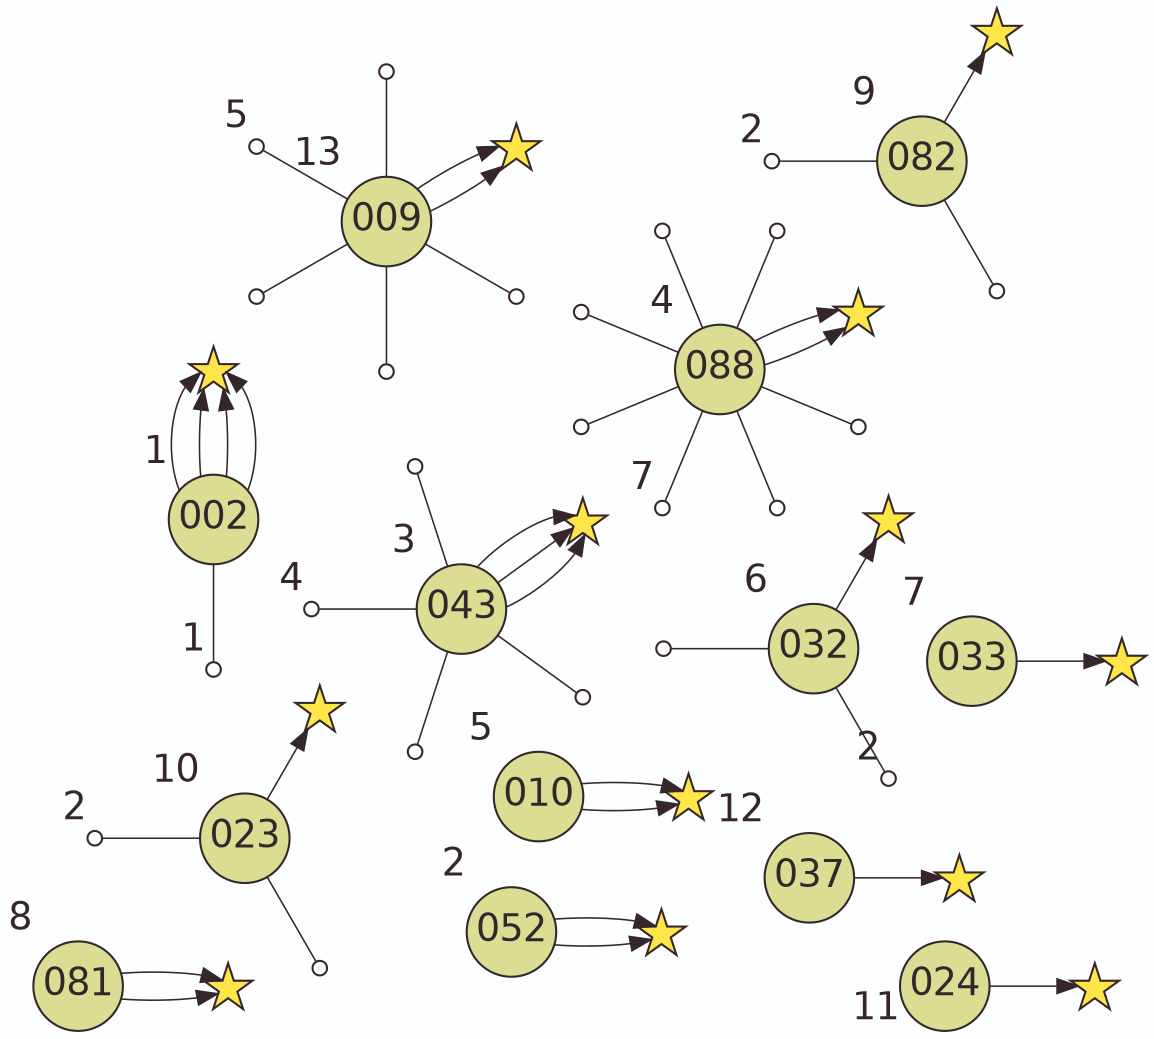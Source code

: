 digraph G {
    layout=twopi
    bgcolor="#FDFEFF"
    edge [color="#34262B" penwidth=0.75]
    node [
        shape=star
        fixedsize=true
        width=0.3
        height=0.3
        fillcolor="#FEE548"
        color="#34262B"
        fontcolor="#34262B"
        fontsize=18
        penwidth=1
        style=filled
        label=""
    ]
    103209978926087
    103209978926087
    103209978926087
    1230160502988882
    125856070581408
    125856070581408
    125856070581408
    125856070581408
    155147806452639
    155147806452639
    156364735562291
    183542481619562
    240070160009025
    240070160009025
    248960157567190
    253352561534995
    253352561534995
    253600606633879
    253600606633879
    298774613720463
    360051049043076
    360051049043076
    5591408610389
    node [width=1.2 height=1.2 fontname=Helvetica label="\N"]
    
    node [ width=0.6 height=0.6 shape=circle fillcolor="#FFC19C"]
    
    node [fillcolor="#DBDE92"]
    002 [xlabel=1]
    009 [xlabel=13]
    010 [xlabel=5]
    023 [xlabel=10]
    024 [xlabel=11]
    032 [xlabel=6]
    033 [xlabel=7]
    037 [xlabel=12]
    043 [xlabel=3]
    052 [xlabel=2]
    081 [xlabel=8]
    082 [xlabel=9]
    088 [xlabel=4]
    
    002 -> 125856070581408
    002 -> 125856070581408
    002 -> 125856070581408
    002 -> 125856070581408
    009 -> 253600606633879
    009 -> 253600606633879
    010 -> 155147806452639
    010 -> 155147806452639
    023 -> 5591408610389
    024 -> 248960157567190
    032 -> 1230160502988882
    033 -> 298774613720463
    037 -> 183542481619562
    043 -> 103209978926087
    043 -> 103209978926087
    043 -> 103209978926087
    052 -> 240070160009025
    052 -> 240070160009025
    081 -> 253352561534995
    081 -> 253352561534995
    082 -> 156364735562291
    088 -> 360051049043076
    088 -> 360051049043076
    
    node [width=0.1 height=0.1 label="" fillcolor=none]
    103209978926115
    1230160502988894
    1230160502992190 [xlabel=2]
    14110344140782 [xlabel=2]
    156189361184507 [xlabel=2]
    156596690231090
    253109520226675
    253352804744747 [xlabel=5]
    253843891117135
    253974688626775
    254220120595727
    359590657654446
    359642314904307
    359749191076977
    359813838431707
    359943398969027 [xlabel=7]
    360186567754554
    360247014033845
    455354753305299 [xlabel=1]
    62621691563930
    76118056186574 [xlabel=4]
    81063761713588
    96800835160244
    edge [arrowhead=none]
    002 -> 455354753305299
    009 -> 253109520226675
    009 -> 253352804744747
    009 -> 253843891117135
    009 -> 253974688626775
    009 -> 254220120595727
    023 -> 14110344140782
    023 -> 62621691563930
    032 -> 1230160502988894
    032 -> 1230160502992190
    043 -> 103209978926115
    043 -> 76118056186574
    043 -> 81063761713588
    043 -> 96800835160244
    082 -> 156189361184507
    082 -> 156596690231090
    088 -> 359590657654446
    088 -> 359642314904307
    088 -> 359749191076977
    088 -> 359813838431707
    088 -> 359943398969027
    088 -> 360186567754554
    088 -> 360247014033845
}
